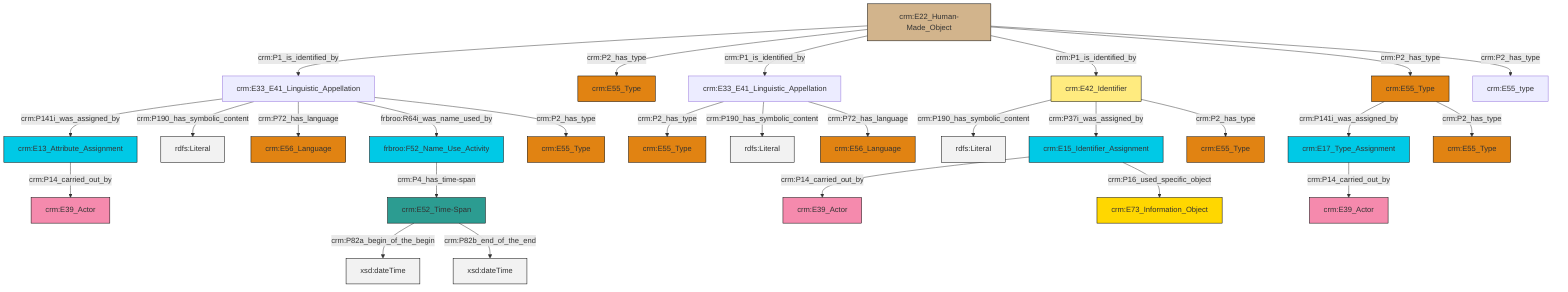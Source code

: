 graph TD
classDef Literal fill:#f2f2f2,stroke:#000000;
classDef CRM_Entity fill:#FFFFFF,stroke:#000000;
classDef Temporal_Entity fill:#00C9E6, stroke:#000000;
classDef Type fill:#E18312, stroke:#000000;
classDef Time-Span fill:#2C9C91, stroke:#000000;
classDef Appellation fill:#FFEB7F, stroke:#000000;
classDef Place fill:#008836, stroke:#000000;
classDef Persistent_Item fill:#B266B2, stroke:#000000;
classDef Conceptual_Object fill:#FFD700, stroke:#000000;
classDef Physical_Thing fill:#D2B48C, stroke:#000000;
classDef Actor fill:#f58aad, stroke:#000000;
classDef PC_Classes fill:#4ce600, stroke:#000000;
classDef Multi fill:#cccccc,stroke:#000000;

0["crm:E15_Identifier_Assignment"]:::Temporal_Entity -->|crm:P14_carried_out_by| 1["crm:E39_Actor"]:::Actor
3["crm:E22_Human-Made_Object"]:::Physical_Thing -->|crm:P1_is_identified_by| 4["crm:E33_E41_Linguistic_Appellation"]:::Default
7["crm:E52_Time-Span"]:::Time-Span -->|crm:P82a_begin_of_the_begin| 8[xsd:dateTime]:::Literal
11["crm:E33_E41_Linguistic_Appellation"]:::Default -->|crm:P2_has_type| 9["crm:E55_Type"]:::Type
11["crm:E33_E41_Linguistic_Appellation"]:::Default -->|crm:P190_has_symbolic_content| 12[rdfs:Literal]:::Literal
0["crm:E15_Identifier_Assignment"]:::Temporal_Entity -->|crm:P16_used_specific_object| 13["crm:E73_Information_Object"]:::Conceptual_Object
4["crm:E33_E41_Linguistic_Appellation"]:::Default -->|crm:P141i_was_assigned_by| 18["crm:E13_Attribute_Assignment"]:::Temporal_Entity
16["crm:E42_Identifier"]:::Appellation -->|crm:P190_has_symbolic_content| 19[rdfs:Literal]:::Literal
3["crm:E22_Human-Made_Object"]:::Physical_Thing -->|crm:P2_has_type| 22["crm:E55_Type"]:::Type
4["crm:E33_E41_Linguistic_Appellation"]:::Default -->|crm:P190_has_symbolic_content| 23[rdfs:Literal]:::Literal
24["crm:E55_Type"]:::Type -->|crm:P141i_was_assigned_by| 25["crm:E17_Type_Assignment"]:::Temporal_Entity
4["crm:E33_E41_Linguistic_Appellation"]:::Default -->|crm:P72_has_language| 26["crm:E56_Language"]:::Type
24["crm:E55_Type"]:::Type -->|crm:P2_has_type| 29["crm:E55_Type"]:::Type
18["crm:E13_Attribute_Assignment"]:::Temporal_Entity -->|crm:P14_carried_out_by| 35["crm:E39_Actor"]:::Actor
3["crm:E22_Human-Made_Object"]:::Physical_Thing -->|crm:P1_is_identified_by| 11["crm:E33_E41_Linguistic_Appellation"]:::Default
7["crm:E52_Time-Span"]:::Time-Span -->|crm:P82b_end_of_the_end| 39[xsd:dateTime]:::Literal
16["crm:E42_Identifier"]:::Appellation -->|crm:P37i_was_assigned_by| 0["crm:E15_Identifier_Assignment"]:::Temporal_Entity
3["crm:E22_Human-Made_Object"]:::Physical_Thing -->|crm:P1_is_identified_by| 16["crm:E42_Identifier"]:::Appellation
4["crm:E33_E41_Linguistic_Appellation"]:::Default -->|frbroo:R64i_was_name_used_by| 20["frbroo:F52_Name_Use_Activity"]:::Temporal_Entity
16["crm:E42_Identifier"]:::Appellation -->|crm:P2_has_type| 14["crm:E55_Type"]:::Type
20["frbroo:F52_Name_Use_Activity"]:::Temporal_Entity -->|crm:P4_has_time-span| 7["crm:E52_Time-Span"]:::Time-Span
3["crm:E22_Human-Made_Object"]:::Physical_Thing -->|crm:P2_has_type| 24["crm:E55_Type"]:::Type
4["crm:E33_E41_Linguistic_Appellation"]:::Default -->|crm:P2_has_type| 30["crm:E55_Type"]:::Type
3["crm:E22_Human-Made_Object"]:::Physical_Thing -->|crm:P2_has_type| 36["crm:E55_type"]:::Default
25["crm:E17_Type_Assignment"]:::Temporal_Entity -->|crm:P14_carried_out_by| 42["crm:E39_Actor"]:::Actor
11["crm:E33_E41_Linguistic_Appellation"]:::Default -->|crm:P72_has_language| 27["crm:E56_Language"]:::Type